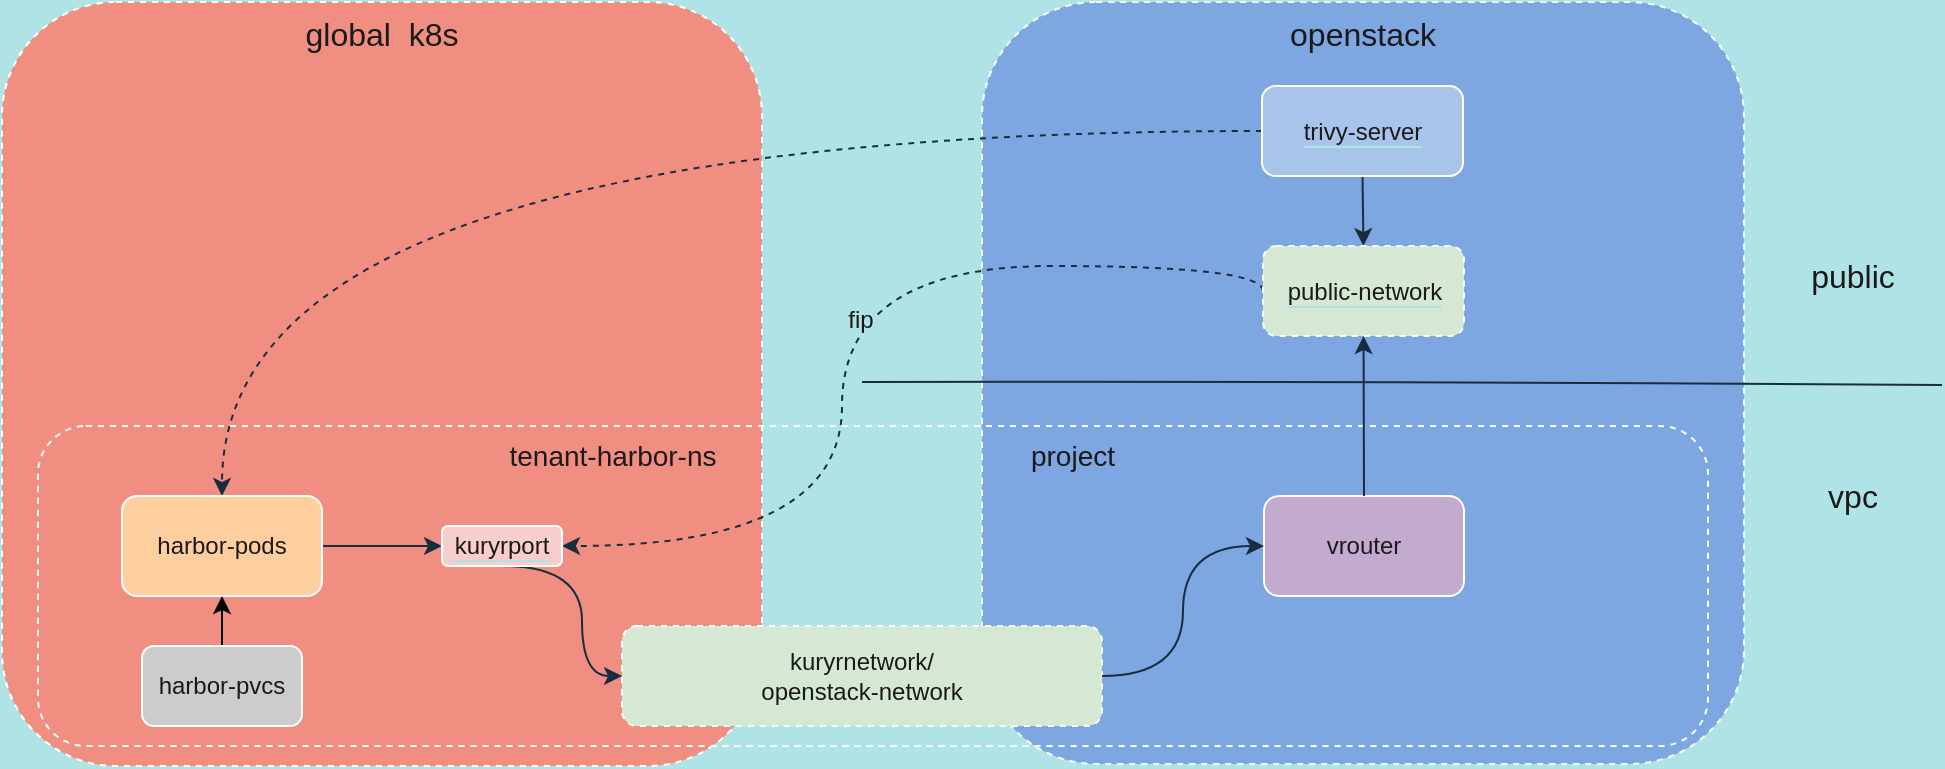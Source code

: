 <mxfile version="20.5.3" type="github">
  <diagram id="Bw5U5ilo471GasQTLUOP" name="第 1 页">
    <mxGraphModel dx="1188" dy="711" grid="1" gridSize="10" guides="1" tooltips="1" connect="1" arrows="1" fold="1" page="1" pageScale="1" pageWidth="827" pageHeight="1169" background="#B0E3E6" math="0" shadow="0">
      <root>
        <mxCell id="0" />
        <mxCell id="1" parent="0" />
        <mxCell id="jF7H6Y1LhgNsABGmbEs7-26" value="global &amp;nbsp;k8s" style="rounded=1;whiteSpace=wrap;html=1;fontSize=16;dashed=1;verticalAlign=top;fillColor=#F08E81;strokeColor=#FFFFFF;fontColor=#1A1A1A;" parent="1" vertex="1">
          <mxGeometry x="100" y="498" width="380" height="382" as="geometry" />
        </mxCell>
        <mxCell id="jF7H6Y1LhgNsABGmbEs7-3" value="&lt;font style=&quot;font-size: 16px;&quot;&gt;openstack&lt;/font&gt;" style="whiteSpace=wrap;html=1;aspect=fixed;dashed=1;align=center;verticalAlign=top;rounded=1;fillColor=#7EA6E0;strokeColor=#FFFFFF;fontColor=#1A1A1A;" parent="1" vertex="1">
          <mxGeometry x="590" y="498" width="381" height="381" as="geometry" />
        </mxCell>
        <mxCell id="jF7H6Y1LhgNsABGmbEs7-9" value="" style="endArrow=none;html=1;rounded=1;fontSize=12;curved=1;labelBackgroundColor=#B0E3E6;strokeColor=#182E3E;fontColor=#1A1A1A;" parent="1" edge="1">
          <mxGeometry width="50" height="50" relative="1" as="geometry">
            <mxPoint x="530" y="688" as="sourcePoint" />
            <mxPoint x="1070" y="689.5" as="targetPoint" />
            <Array as="points">
              <mxPoint x="800" y="687.5" />
            </Array>
          </mxGeometry>
        </mxCell>
        <mxCell id="jF7H6Y1LhgNsABGmbEs7-11" value="public" style="text;html=1;resizable=0;autosize=1;align=center;verticalAlign=middle;points=[];fillColor=none;strokeColor=none;rounded=1;fontSize=16;fontColor=#1A1A1A;" parent="1" vertex="1">
          <mxGeometry x="990" y="620" width="70" height="30" as="geometry" />
        </mxCell>
        <mxCell id="jF7H6Y1LhgNsABGmbEs7-12" value="vpc" style="text;html=1;resizable=0;autosize=1;align=center;verticalAlign=middle;points=[];fillColor=none;strokeColor=none;rounded=1;fontSize=16;fontColor=#1A1A1A;" parent="1" vertex="1">
          <mxGeometry x="1000" y="730" width="50" height="30" as="geometry" />
        </mxCell>
        <mxCell id="jF7H6Y1LhgNsABGmbEs7-40" style="edgeStyle=orthogonalEdgeStyle;curved=1;rounded=1;orthogonalLoop=1;jettySize=auto;html=1;exitX=0.5;exitY=1;exitDx=0;exitDy=0;entryX=0.5;entryY=0;entryDx=0;entryDy=0;fontSize=14;labelBackgroundColor=#B0E3E6;strokeColor=#182E3E;fontColor=#1A1A1A;" parent="1" source="jF7H6Y1LhgNsABGmbEs7-34" target="jF7H6Y1LhgNsABGmbEs7-38" edge="1">
          <mxGeometry relative="1" as="geometry" />
        </mxCell>
        <mxCell id="jF7H6Y1LhgNsABGmbEs7-43" value="" style="rounded=1;whiteSpace=wrap;html=1;dashed=1;labelBackgroundColor=#B0E3E6;fontSize=14;verticalAlign=top;fillColor=none;strokeColor=#FFFFFF;fontColor=#1A1A1A;" parent="1" vertex="1">
          <mxGeometry x="118" y="710" width="835" height="160" as="geometry" />
        </mxCell>
        <mxCell id="jF7H6Y1LhgNsABGmbEs7-44" style="edgeStyle=orthogonalEdgeStyle;curved=1;rounded=1;orthogonalLoop=1;jettySize=auto;html=1;exitX=0;exitY=0.5;exitDx=0;exitDy=0;entryX=0.5;entryY=0;entryDx=0;entryDy=0;dashed=1;fontSize=14;labelBackgroundColor=#B0E3E6;strokeColor=#182E3E;fontColor=#1A1A1A;" parent="1" source="jF7H6Y1LhgNsABGmbEs7-34" target="jF7H6Y1LhgNsABGmbEs7-14" edge="1">
          <mxGeometry relative="1" as="geometry" />
        </mxCell>
        <mxCell id="jF7H6Y1LhgNsABGmbEs7-48" style="edgeStyle=orthogonalEdgeStyle;curved=1;rounded=1;orthogonalLoop=1;jettySize=auto;html=1;exitX=0;exitY=0.5;exitDx=0;exitDy=0;entryX=1;entryY=0.5;entryDx=0;entryDy=0;fontSize=12;dashed=1;labelBackgroundColor=#B0E3E6;strokeColor=#182E3E;fontColor=#1A1A1A;" parent="1" source="jF7H6Y1LhgNsABGmbEs7-38" target="jF7H6Y1LhgNsABGmbEs7-45" edge="1">
          <mxGeometry relative="1" as="geometry">
            <Array as="points">
              <mxPoint x="731" y="630" />
              <mxPoint x="520" y="630" />
              <mxPoint x="520" y="770" />
            </Array>
          </mxGeometry>
        </mxCell>
        <mxCell id="jF7H6Y1LhgNsABGmbEs7-49" value="fip" style="edgeLabel;html=1;align=center;verticalAlign=middle;resizable=0;points=[];fontSize=12;labelBackgroundColor=#B0E3E6;fontColor=#1A1A1A;" parent="jF7H6Y1LhgNsABGmbEs7-48" vertex="1" connectable="0">
          <mxGeometry x="-0.005" y="9" relative="1" as="geometry">
            <mxPoint as="offset" />
          </mxGeometry>
        </mxCell>
        <mxCell id="jF7H6Y1LhgNsABGmbEs7-38" value="&lt;span style=&quot;background-color: rgb(213, 232, 212);&quot;&gt;public-network&lt;/span&gt;" style="rounded=1;whiteSpace=wrap;html=1;labelBackgroundColor=#B0E3E6;fontSize=12;dashed=1;fillColor=#D5E8D4;strokeColor=#FFFFFF;fontColor=#1A1A1A;" parent="1" vertex="1">
          <mxGeometry x="730.5" y="620" width="100.5" height="45" as="geometry" />
        </mxCell>
        <mxCell id="jF7H6Y1LhgNsABGmbEs7-46" style="edgeStyle=orthogonalEdgeStyle;curved=1;rounded=1;orthogonalLoop=1;jettySize=auto;html=1;exitX=1;exitY=0.5;exitDx=0;exitDy=0;entryX=0;entryY=0.5;entryDx=0;entryDy=0;fontSize=12;labelBackgroundColor=#B0E3E6;strokeColor=#182E3E;fontColor=#1A1A1A;" parent="1" source="jF7H6Y1LhgNsABGmbEs7-14" target="jF7H6Y1LhgNsABGmbEs7-45" edge="1">
          <mxGeometry relative="1" as="geometry" />
        </mxCell>
        <mxCell id="jF7H6Y1LhgNsABGmbEs7-14" value="harbor-pods" style="rounded=1;whiteSpace=wrap;html=1;fontSize=12;fillColor=#FFCE9F;strokeColor=#FFFFFF;fontColor=#1A1A1A;" parent="1" vertex="1">
          <mxGeometry x="160" y="745" width="100" height="50" as="geometry" />
        </mxCell>
        <mxCell id="-fVl2y54sio7S9Z7-DYn-2" style="edgeStyle=orthogonalEdgeStyle;rounded=0;orthogonalLoop=1;jettySize=auto;html=1;exitX=0.5;exitY=0;exitDx=0;exitDy=0;entryX=0.5;entryY=1;entryDx=0;entryDy=0;" edge="1" parent="1" source="jF7H6Y1LhgNsABGmbEs7-15" target="jF7H6Y1LhgNsABGmbEs7-14">
          <mxGeometry relative="1" as="geometry" />
        </mxCell>
        <mxCell id="jF7H6Y1LhgNsABGmbEs7-15" value="harbor-pvcs" style="rounded=1;whiteSpace=wrap;html=1;fontSize=12;fillColor=#CCCCCC;strokeColor=#FFFFFF;fontColor=#1A1A1A;" parent="1" vertex="1">
          <mxGeometry x="170" y="820" width="80" height="40" as="geometry" />
        </mxCell>
        <mxCell id="jF7H6Y1LhgNsABGmbEs7-5" value="kuryrnetwork/&lt;br&gt;openstack-network" style="rounded=1;whiteSpace=wrap;html=1;fontSize=12;dashed=1;fillColor=#D5E8D4;strokeColor=#FFFFFF;fontColor=#1A1A1A;" parent="1" vertex="1">
          <mxGeometry x="410" y="810" width="240" height="50" as="geometry" />
        </mxCell>
        <mxCell id="jF7H6Y1LhgNsABGmbEs7-47" style="edgeStyle=orthogonalEdgeStyle;curved=1;rounded=1;orthogonalLoop=1;jettySize=auto;html=1;exitX=0.5;exitY=1;exitDx=0;exitDy=0;entryX=0;entryY=0.5;entryDx=0;entryDy=0;fontSize=12;labelBackgroundColor=#B0E3E6;strokeColor=#182E3E;fontColor=#1A1A1A;" parent="1" source="jF7H6Y1LhgNsABGmbEs7-45" target="jF7H6Y1LhgNsABGmbEs7-5" edge="1">
          <mxGeometry relative="1" as="geometry">
            <Array as="points">
              <mxPoint x="390" y="780" />
              <mxPoint x="390" y="835" />
            </Array>
          </mxGeometry>
        </mxCell>
        <mxCell id="jF7H6Y1LhgNsABGmbEs7-45" value="&lt;span style=&quot;background-color: rgb(248, 206, 204);&quot;&gt;kuryrport&lt;/span&gt;" style="rounded=1;whiteSpace=wrap;html=1;labelBackgroundColor=#B0E3E6;fontSize=12;fillColor=#F8CECC;strokeColor=#FFFFFF;fontColor=#1A1A1A;" parent="1" vertex="1">
          <mxGeometry x="320" y="760" width="60" height="20" as="geometry" />
        </mxCell>
        <mxCell id="jF7H6Y1LhgNsABGmbEs7-22" value="vrouter" style="rounded=1;whiteSpace=wrap;html=1;fontSize=12;fillColor=#C3ABD0;strokeColor=#FFFFFF;fontColor=#1A1A1A;" parent="1" vertex="1">
          <mxGeometry x="731" y="745" width="100" height="50" as="geometry" />
        </mxCell>
        <mxCell id="jF7H6Y1LhgNsABGmbEs7-23" style="edgeStyle=orthogonalEdgeStyle;curved=1;rounded=1;orthogonalLoop=1;jettySize=auto;html=1;exitX=1;exitY=0.5;exitDx=0;exitDy=0;entryX=0;entryY=0.5;entryDx=0;entryDy=0;fontSize=16;labelBackgroundColor=#B0E3E6;strokeColor=#182E3E;fontColor=#1A1A1A;" parent="1" source="jF7H6Y1LhgNsABGmbEs7-5" target="jF7H6Y1LhgNsABGmbEs7-22" edge="1">
          <mxGeometry relative="1" as="geometry" />
        </mxCell>
        <mxCell id="jF7H6Y1LhgNsABGmbEs7-39" style="edgeStyle=orthogonalEdgeStyle;curved=1;rounded=1;orthogonalLoop=1;jettySize=auto;html=1;exitX=0.5;exitY=0;exitDx=0;exitDy=0;entryX=0.5;entryY=1;entryDx=0;entryDy=0;fontSize=14;labelBackgroundColor=#B0E3E6;strokeColor=#182E3E;fontColor=#1A1A1A;" parent="1" source="jF7H6Y1LhgNsABGmbEs7-22" target="jF7H6Y1LhgNsABGmbEs7-38" edge="1">
          <mxGeometry relative="1" as="geometry" />
        </mxCell>
        <mxCell id="-fVl2y54sio7S9Z7-DYn-3" value="&lt;span style=&quot;caret-color: rgb(26, 26, 26); color: rgb(26, 26, 26); font-family: Helvetica; font-size: 14px; font-style: normal; font-variant-caps: normal; font-weight: 400; letter-spacing: normal; text-align: center; text-indent: 0px; text-transform: none; word-spacing: 0px; -webkit-text-stroke-width: 0px; text-decoration: none; float: none; display: inline !important;&quot;&gt;tenant-harbor-ns&lt;/span&gt;" style="text;html=1;align=center;verticalAlign=middle;resizable=0;points=[];autosize=1;strokeColor=none;fillColor=none;labelBackgroundColor=none;" vertex="1" parent="1">
          <mxGeometry x="340" y="710" width="130" height="30" as="geometry" />
        </mxCell>
        <mxCell id="jF7H6Y1LhgNsABGmbEs7-34" value="&lt;span style=&quot;background-color: rgb(169, 196, 235);&quot;&gt;trivy-server&lt;/span&gt;" style="rounded=1;whiteSpace=wrap;html=1;labelBackgroundColor=#B0E3E6;fontSize=12;fillColor=#A9C4EB;strokeColor=#FFFFFF;fontColor=#1A1A1A;" parent="1" vertex="1">
          <mxGeometry x="730" y="540" width="100.5" height="45" as="geometry" />
        </mxCell>
        <mxCell id="-fVl2y54sio7S9Z7-DYn-4" value="&lt;font color=&quot;#1a1a1a&quot;&gt;&lt;span style=&quot;caret-color: rgb(26, 26, 26); font-size: 14px;&quot;&gt;project&lt;/span&gt;&lt;/font&gt;" style="text;html=1;align=center;verticalAlign=middle;resizable=0;points=[];autosize=1;strokeColor=none;fillColor=none;labelBackgroundColor=none;" vertex="1" parent="1">
          <mxGeometry x="600" y="710" width="70" height="30" as="geometry" />
        </mxCell>
      </root>
    </mxGraphModel>
  </diagram>
</mxfile>
